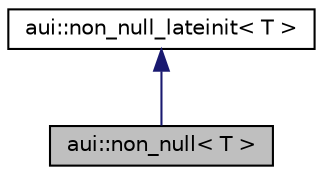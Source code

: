 digraph "aui::non_null&lt; T &gt;"
{
 // LATEX_PDF_SIZE
  edge [fontname="Helvetica",fontsize="10",labelfontname="Helvetica",labelfontsize="10"];
  node [fontname="Helvetica",fontsize="10",shape=record];
  Node1 [label="aui::non_null\< T \>",height=0.2,width=0.4,color="black", fillcolor="grey75", style="filled", fontcolor="black",tooltip=" "];
  Node2 -> Node1 [dir="back",color="midnightblue",fontsize="10",style="solid",fontname="Helvetica"];
  Node2 [label="aui::non_null_lateinit\< T \>",height=0.2,width=0.4,color="black", fillcolor="white", style="filled",URL="$structaui_1_1non__null__lateinit.html",tooltip=" "];
}
